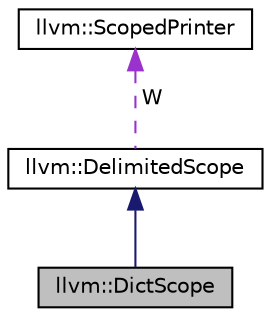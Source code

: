 digraph "llvm::DictScope"
{
 // LATEX_PDF_SIZE
  bgcolor="transparent";
  edge [fontname="Helvetica",fontsize="10",labelfontname="Helvetica",labelfontsize="10"];
  node [fontname="Helvetica",fontsize="10",shape=record];
  Node1 [label="llvm::DictScope",height=0.2,width=0.4,color="black", fillcolor="grey75", style="filled", fontcolor="black",tooltip=" "];
  Node2 -> Node1 [dir="back",color="midnightblue",fontsize="10",style="solid",fontname="Helvetica"];
  Node2 [label="llvm::DelimitedScope",height=0.2,width=0.4,color="black",URL="$structllvm_1_1DelimitedScope.html",tooltip=" "];
  Node3 -> Node2 [dir="back",color="darkorchid3",fontsize="10",style="dashed",label=" W" ,fontname="Helvetica"];
  Node3 [label="llvm::ScopedPrinter",height=0.2,width=0.4,color="black",URL="$classllvm_1_1ScopedPrinter.html",tooltip=" "];
}
